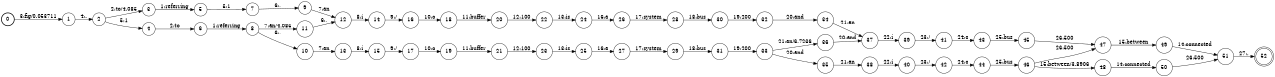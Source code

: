 digraph FST {
rankdir = LR;
size = "8.5,11";
label = "";
center = 1;
orientation = Portrait;
ranksep = "0.4";
nodesep = "0.25";
0 [label = "0", shape = circle, style = bold, fontsize = 14]
	0 -> 1 [label = "3:fig/0.053711", fontsize = 14];
1 [label = "1", shape = circle, style = solid, fontsize = 14]
	1 -> 2 [label = "4:.", fontsize = 14];
2 [label = "2", shape = circle, style = solid, fontsize = 14]
	2 -> 3 [label = "2:to/4.085", fontsize = 14];
	2 -> 4 [label = "5:1", fontsize = 14];
3 [label = "3", shape = circle, style = solid, fontsize = 14]
	3 -> 5 [label = "1:referring", fontsize = 14];
4 [label = "4", shape = circle, style = solid, fontsize = 14]
	4 -> 6 [label = "2:to", fontsize = 14];
5 [label = "5", shape = circle, style = solid, fontsize = 14]
	5 -> 7 [label = "5:1", fontsize = 14];
6 [label = "6", shape = circle, style = solid, fontsize = 14]
	6 -> 8 [label = "1:referring", fontsize = 14];
7 [label = "7", shape = circle, style = solid, fontsize = 14]
	7 -> 9 [label = "6:,", fontsize = 14];
8 [label = "8", shape = circle, style = solid, fontsize = 14]
	8 -> 10 [label = "6:,", fontsize = 14];
	8 -> 11 [label = "7:an/4.085", fontsize = 14];
9 [label = "9", shape = circle, style = solid, fontsize = 14]
	9 -> 12 [label = "7:an", fontsize = 14];
10 [label = "10", shape = circle, style = solid, fontsize = 14]
	10 -> 13 [label = "7:an", fontsize = 14];
11 [label = "11", shape = circle, style = solid, fontsize = 14]
	11 -> 12 [label = "6:,", fontsize = 14];
12 [label = "12", shape = circle, style = solid, fontsize = 14]
	12 -> 14 [label = "8:i", fontsize = 14];
13 [label = "13", shape = circle, style = solid, fontsize = 14]
	13 -> 15 [label = "8:i", fontsize = 14];
14 [label = "14", shape = circle, style = solid, fontsize = 14]
	14 -> 16 [label = "9:/", fontsize = 14];
15 [label = "15", shape = circle, style = solid, fontsize = 14]
	15 -> 17 [label = "9:/", fontsize = 14];
16 [label = "16", shape = circle, style = solid, fontsize = 14]
	16 -> 18 [label = "10:o", fontsize = 14];
17 [label = "17", shape = circle, style = solid, fontsize = 14]
	17 -> 19 [label = "10:o", fontsize = 14];
18 [label = "18", shape = circle, style = solid, fontsize = 14]
	18 -> 20 [label = "11:buffer", fontsize = 14];
19 [label = "19", shape = circle, style = solid, fontsize = 14]
	19 -> 21 [label = "11:buffer", fontsize = 14];
20 [label = "20", shape = circle, style = solid, fontsize = 14]
	20 -> 22 [label = "12:100", fontsize = 14];
21 [label = "21", shape = circle, style = solid, fontsize = 14]
	21 -> 23 [label = "12:100", fontsize = 14];
22 [label = "22", shape = circle, style = solid, fontsize = 14]
	22 -> 24 [label = "13:is", fontsize = 14];
23 [label = "23", shape = circle, style = solid, fontsize = 14]
	23 -> 25 [label = "13:is", fontsize = 14];
24 [label = "24", shape = circle, style = solid, fontsize = 14]
	24 -> 26 [label = "16:a", fontsize = 14];
25 [label = "25", shape = circle, style = solid, fontsize = 14]
	25 -> 27 [label = "16:a", fontsize = 14];
26 [label = "26", shape = circle, style = solid, fontsize = 14]
	26 -> 28 [label = "17:system", fontsize = 14];
27 [label = "27", shape = circle, style = solid, fontsize = 14]
	27 -> 29 [label = "17:system", fontsize = 14];
28 [label = "28", shape = circle, style = solid, fontsize = 14]
	28 -> 30 [label = "18:bus", fontsize = 14];
29 [label = "29", shape = circle, style = solid, fontsize = 14]
	29 -> 31 [label = "18:bus", fontsize = 14];
30 [label = "30", shape = circle, style = solid, fontsize = 14]
	30 -> 32 [label = "19:200", fontsize = 14];
31 [label = "31", shape = circle, style = solid, fontsize = 14]
	31 -> 33 [label = "19:200", fontsize = 14];
32 [label = "32", shape = circle, style = solid, fontsize = 14]
	32 -> 34 [label = "20:and", fontsize = 14];
33 [label = "33", shape = circle, style = solid, fontsize = 14]
	33 -> 36 [label = "21:an/6.7236", fontsize = 14];
	33 -> 35 [label = "20:and", fontsize = 14];
34 [label = "34", shape = circle, style = solid, fontsize = 14]
	34 -> 37 [label = "21:an", fontsize = 14];
35 [label = "35", shape = circle, style = solid, fontsize = 14]
	35 -> 38 [label = "21:an", fontsize = 14];
36 [label = "36", shape = circle, style = solid, fontsize = 14]
	36 -> 37 [label = "20:and", fontsize = 14];
37 [label = "37", shape = circle, style = solid, fontsize = 14]
	37 -> 39 [label = "22:i", fontsize = 14];
38 [label = "38", shape = circle, style = solid, fontsize = 14]
	38 -> 40 [label = "22:i", fontsize = 14];
39 [label = "39", shape = circle, style = solid, fontsize = 14]
	39 -> 41 [label = "23:/", fontsize = 14];
40 [label = "40", shape = circle, style = solid, fontsize = 14]
	40 -> 42 [label = "23:/", fontsize = 14];
41 [label = "41", shape = circle, style = solid, fontsize = 14]
	41 -> 43 [label = "24:o", fontsize = 14];
42 [label = "42", shape = circle, style = solid, fontsize = 14]
	42 -> 44 [label = "24:o", fontsize = 14];
43 [label = "43", shape = circle, style = solid, fontsize = 14]
	43 -> 45 [label = "25:bus", fontsize = 14];
44 [label = "44", shape = circle, style = solid, fontsize = 14]
	44 -> 46 [label = "25:bus", fontsize = 14];
45 [label = "45", shape = circle, style = solid, fontsize = 14]
	45 -> 47 [label = "26:500", fontsize = 14];
46 [label = "46", shape = circle, style = solid, fontsize = 14]
	46 -> 48 [label = "15:between/3.8906", fontsize = 14];
	46 -> 47 [label = "26:500", fontsize = 14];
47 [label = "47", shape = circle, style = solid, fontsize = 14]
	47 -> 49 [label = "15:between", fontsize = 14];
48 [label = "48", shape = circle, style = solid, fontsize = 14]
	48 -> 50 [label = "14:connected", fontsize = 14];
49 [label = "49", shape = circle, style = solid, fontsize = 14]
	49 -> 51 [label = "14:connected", fontsize = 14];
50 [label = "50", shape = circle, style = solid, fontsize = 14]
	50 -> 51 [label = "26:500", fontsize = 14];
51 [label = "51", shape = circle, style = solid, fontsize = 14]
	51 -> 52 [label = "27:.", fontsize = 14];
52 [label = "52", shape = doublecircle, style = solid, fontsize = 14]
}
